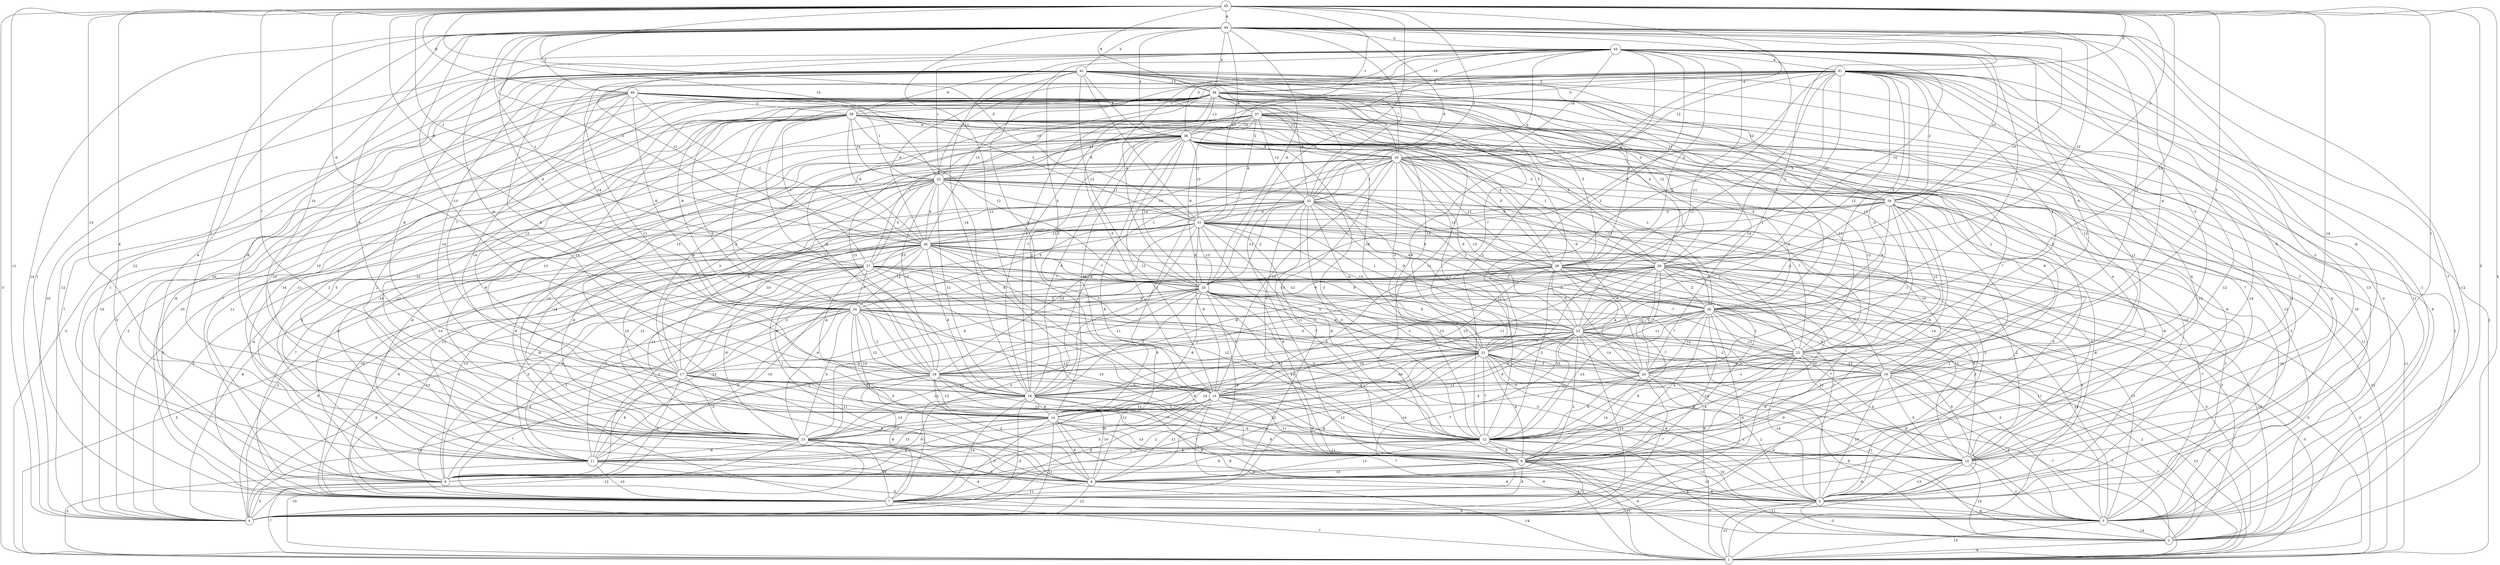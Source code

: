 graph { 
	 fontname="Helvetica,Arial,sans-serif" 
	 node [shape = circle]; 
	 45 -- 1 [label = "-3"];
	 45 -- 2 [label = "5"];
	 45 -- 3 [label = "3"];
	 45 -- 4 [label = "-11"];
	 45 -- 6 [label = "4"];
	 45 -- 9 [label = "-14"];
	 45 -- 10 [label = "1"];
	 45 -- 13 [label = "-13"];
	 45 -- 14 [label = "7"];
	 45 -- 20 [label = "5"];
	 45 -- 23 [label = "13"];
	 45 -- 24 [label = "-6"];
	 45 -- 25 [label = "2"];
	 45 -- 27 [label = "-4"];
	 45 -- 30 [label = "-1"];
	 45 -- 31 [label = "-5"];
	 45 -- 32 [label = "1"];
	 45 -- 33 [label = "13"];
	 45 -- 34 [label = "-3"];
	 45 -- 35 [label = "-4"];
	 45 -- 36 [label = "-1"];
	 45 -- 39 [label = "9"];
	 45 -- 40 [label = "-8"];
	 45 -- 41 [label = "6"];
	 45 -- 44 [label = "8"];
	 44 -- 2 [label = "-12"];
	 44 -- 3 [label = "-7"];
	 44 -- 4 [label = "14"];
	 44 -- 6 [label = "4"];
	 44 -- 9 [label = "-12"];
	 44 -- 10 [label = "-8"];
	 44 -- 13 [label = "2"];
	 44 -- 14 [label = "-4"];
	 44 -- 15 [label = "-11"];
	 44 -- 16 [label = "-6"];
	 44 -- 17 [label = "10"];
	 44 -- 18 [label = "-13"];
	 44 -- 20 [label = "-4"];
	 44 -- 21 [label = "2"];
	 44 -- 22 [label = "-3"];
	 44 -- 23 [label = "-2"];
	 44 -- 25 [label = "-6"];
	 44 -- 27 [label = "1"];
	 44 -- 28 [label = "-10"];
	 44 -- 29 [label = "-12"];
	 44 -- 30 [label = "-3"];
	 44 -- 31 [label = "13"];
	 44 -- 32 [label = "8"];
	 44 -- 36 [label = "4"];
	 44 -- 39 [label = "4"];
	 44 -- 40 [label = "2"];
	 44 -- 42 [label = "3"];
	 44 -- 43 [label = "-2"];
	 43 -- 3 [label = "-1"];
	 43 -- 7 [label = "1"];
	 43 -- 9 [label = "8"];
	 43 -- 10 [label = "-2"];
	 43 -- 12 [label = "8"];
	 43 -- 15 [label = "-3"];
	 43 -- 16 [label = "-14"];
	 43 -- 19 [label = "-3"];
	 43 -- 21 [label = "2"];
	 43 -- 22 [label = "9"];
	 43 -- 23 [label = "-11"];
	 43 -- 24 [label = "9"];
	 43 -- 25 [label = "-9"];
	 43 -- 26 [label = "1"];
	 43 -- 28 [label = "2"];
	 43 -- 29 [label = "14"];
	 43 -- 30 [label = "12"];
	 43 -- 32 [label = "-3"];
	 43 -- 33 [label = "1"];
	 43 -- 34 [label = "10"];
	 43 -- 35 [label = "10"];
	 43 -- 36 [label = "-3"];
	 43 -- 37 [label = "2"];
	 43 -- 39 [label = "-10"];
	 43 -- 41 [label = "6"];
	 42 -- 2 [label = "9"];
	 42 -- 3 [label = "-3"];
	 42 -- 4 [label = "10"];
	 42 -- 7 [label = "-12"];
	 42 -- 8 [label = "-10"];
	 42 -- 11 [label = "-12"];
	 42 -- 12 [label = "2"];
	 42 -- 13 [label = "-8"];
	 42 -- 14 [label = "-14"];
	 42 -- 15 [label = "3"];
	 42 -- 16 [label = "11"];
	 42 -- 17 [label = "-6"];
	 42 -- 18 [label = "8"];
	 42 -- 22 [label = "13"];
	 42 -- 25 [label = "12"];
	 42 -- 26 [label = "-1"];
	 42 -- 28 [label = "5"];
	 42 -- 30 [label = "4"];
	 42 -- 31 [label = "1"];
	 42 -- 32 [label = "-7"];
	 42 -- 34 [label = "12"];
	 42 -- 35 [label = "7"];
	 42 -- 36 [label = "8"];
	 42 -- 38 [label = "9"];
	 42 -- 39 [label = "-13"];
	 41 -- 1 [label = "2"];
	 41 -- 3 [label = "11"];
	 41 -- 4 [label = "-14"];
	 41 -- 5 [label = "-13"];
	 41 -- 7 [label = "-12"];
	 41 -- 8 [label = "6"];
	 41 -- 12 [label = "11"];
	 41 -- 15 [label = "-3"];
	 41 -- 16 [label = "-4"];
	 41 -- 17 [label = "7"];
	 41 -- 20 [label = "-3"];
	 41 -- 21 [label = "11"];
	 41 -- 22 [label = "4"];
	 41 -- 23 [label = "12"];
	 41 -- 24 [label = "14"];
	 41 -- 25 [label = "-9"];
	 41 -- 26 [label = "-5"];
	 41 -- 28 [label = "5"];
	 41 -- 29 [label = "-10"];
	 41 -- 30 [label = "13"];
	 41 -- 33 [label = "-13"];
	 41 -- 34 [label = "2"];
	 41 -- 35 [label = "12"];
	 41 -- 37 [label = "-3"];
	 41 -- 39 [label = "2"];
	 40 -- 4 [label = "7"];
	 40 -- 5 [label = "-11"];
	 40 -- 6 [label = "-1"];
	 40 -- 8 [label = "5"];
	 40 -- 10 [label = "-7"];
	 40 -- 11 [label = "10"];
	 40 -- 12 [label = "11"];
	 40 -- 13 [label = "10"];
	 40 -- 14 [label = "14"];
	 40 -- 24 [label = "8"];
	 40 -- 28 [label = "5"];
	 40 -- 29 [label = "4"];
	 40 -- 30 [label = "-2"];
	 40 -- 31 [label = "3"];
	 40 -- 33 [label = "1"];
	 40 -- 34 [label = "4"];
	 40 -- 35 [label = "-12"];
	 40 -- 38 [label = "-1"];
	 39 -- 1 [label = "-3"];
	 39 -- 3 [label = "10"];
	 39 -- 4 [label = "-10"];
	 39 -- 5 [label = "4"];
	 39 -- 6 [label = "14"];
	 39 -- 7 [label = "-8"];
	 39 -- 8 [label = "2"];
	 39 -- 9 [label = "4"];
	 39 -- 12 [label = "7"];
	 39 -- 14 [label = "-14"];
	 39 -- 16 [label = "-7"];
	 39 -- 17 [label = "12"];
	 39 -- 18 [label = "-6"];
	 39 -- 19 [label = "12"];
	 39 -- 20 [label = "14"];
	 39 -- 21 [label = "-7"];
	 39 -- 24 [label = "-8"];
	 39 -- 28 [label = "5"];
	 39 -- 29 [label = "12"];
	 39 -- 32 [label = "-8"];
	 39 -- 33 [label = "10"];
	 39 -- 34 [label = "11"];
	 39 -- 35 [label = "-2"];
	 39 -- 36 [label = "-12"];
	 39 -- 37 [label = "-6"];
	 39 -- 38 [label = "-1"];
	 38 -- 4 [label = "-5"];
	 38 -- 5 [label = "-6"];
	 38 -- 6 [label = "7"];
	 38 -- 7 [label = "-10"];
	 38 -- 8 [label = "-12"];
	 38 -- 10 [label = "7"];
	 38 -- 11 [label = "-11"];
	 38 -- 13 [label = "10"];
	 38 -- 14 [label = "13"];
	 38 -- 16 [label = "-12"];
	 38 -- 18 [label = "-3"];
	 38 -- 19 [label = "2"];
	 38 -- 20 [label = "-9"];
	 38 -- 21 [label = "-14"];
	 38 -- 22 [label = "13"];
	 38 -- 25 [label = "12"];
	 38 -- 27 [label = "-3"];
	 38 -- 30 [label = "9"];
	 38 -- 33 [label = "14"];
	 38 -- 34 [label = "3"];
	 38 -- 35 [label = "2"];
	 38 -- 36 [label = "9"];
	 37 -- 2 [label = "2"];
	 37 -- 5 [label = "12"];
	 37 -- 11 [label = "2"];
	 37 -- 16 [label = "2"];
	 37 -- 17 [label = "13"];
	 37 -- 18 [label = "-9"];
	 37 -- 19 [label = "5"];
	 37 -- 25 [label = "-9"];
	 37 -- 26 [label = "-5"];
	 37 -- 27 [label = "7"];
	 37 -- 28 [label = "4"];
	 37 -- 29 [label = "5"];
	 37 -- 31 [label = "6"];
	 37 -- 32 [label = "12"];
	 37 -- 33 [label = "-11"];
	 37 -- 36 [label = "-10"];
	 36 -- 1 [label = "-8"];
	 36 -- 2 [label = "11"];
	 36 -- 3 [label = "3"];
	 36 -- 4 [label = "2"];
	 36 -- 5 [label = "-12"];
	 36 -- 6 [label = "-11"];
	 36 -- 7 [label = "-8"];
	 36 -- 8 [label = "8"];
	 36 -- 10 [label = "-12"];
	 36 -- 11 [label = "-14"];
	 36 -- 12 [label = "-3"];
	 36 -- 13 [label = "-9"];
	 36 -- 14 [label = "-10"];
	 36 -- 15 [label = "-12"];
	 36 -- 16 [label = "6"];
	 36 -- 17 [label = "8"];
	 36 -- 18 [label = "13"];
	 36 -- 21 [label = "-10"];
	 36 -- 22 [label = "-4"];
	 36 -- 25 [label = "-14"];
	 36 -- 26 [label = "-1"];
	 36 -- 28 [label = "-5"];
	 36 -- 29 [label = "-1"];
	 36 -- 31 [label = "13"];
	 36 -- 33 [label = "9"];
	 36 -- 35 [label = "6"];
	 35 -- 1 [label = "11"];
	 35 -- 6 [label = "3"];
	 35 -- 7 [label = "6"];
	 35 -- 8 [label = "11"];
	 35 -- 12 [label = "-11"];
	 35 -- 13 [label = "-13"];
	 35 -- 14 [label = "1"];
	 35 -- 15 [label = "-14"];
	 35 -- 16 [label = "-4"];
	 35 -- 17 [label = "3"];
	 35 -- 19 [label = "-8"];
	 35 -- 21 [label = "-3"];
	 35 -- 22 [label = "12"];
	 35 -- 23 [label = "6"];
	 35 -- 26 [label = "-11"];
	 35 -- 28 [label = "-12"];
	 35 -- 29 [label = "9"];
	 35 -- 30 [label = "13"];
	 35 -- 32 [label = "1"];
	 35 -- 33 [label = "12"];
	 35 -- 34 [label = "-3"];
	 34 -- 1 [label = "-12"];
	 34 -- 3 [label = "-10"];
	 34 -- 4 [label = "1"];
	 34 -- 9 [label = "-14"];
	 34 -- 10 [label = "-8"];
	 34 -- 11 [label = "-14"];
	 34 -- 12 [label = "-9"];
	 34 -- 20 [label = "-1"];
	 34 -- 22 [label = "12"];
	 34 -- 23 [label = "-2"];
	 34 -- 24 [label = "3"];
	 34 -- 26 [label = "-9"];
	 34 -- 30 [label = "1"];
	 34 -- 31 [label = "-5"];
	 33 -- 4 [label = "3"];
	 33 -- 5 [label = "5"];
	 33 -- 6 [label = "-2"];
	 33 -- 7 [label = "-4"];
	 33 -- 8 [label = "10"];
	 33 -- 13 [label = "-14"];
	 33 -- 15 [label = "-8"];
	 33 -- 16 [label = "11"];
	 33 -- 17 [label = "-5"];
	 33 -- 18 [label = "13"];
	 33 -- 22 [label = "7"];
	 33 -- 23 [label = "-4"];
	 33 -- 26 [label = "13"];
	 33 -- 27 [label = "5"];
	 33 -- 28 [label = "12"];
	 33 -- 30 [label = "8"];
	 33 -- 31 [label = "-3"];
	 33 -- 32 [label = "11"];
	 32 -- 3 [label = "2"];
	 32 -- 4 [label = "5"];
	 32 -- 5 [label = "-5"];
	 32 -- 7 [label = "7"];
	 32 -- 9 [label = "-7"];
	 32 -- 12 [label = "-3"];
	 32 -- 13 [label = "-8"];
	 32 -- 15 [label = "7"];
	 32 -- 17 [label = "-10"];
	 32 -- 20 [label = "3"];
	 32 -- 21 [label = "-6"];
	 32 -- 22 [label = "-1"];
	 32 -- 23 [label = "-9"];
	 32 -- 25 [label = "-2"];
	 32 -- 26 [label = "2"];
	 32 -- 30 [label = "-1"];
	 32 -- 31 [label = "-9"];
	 31 -- 2 [label = "3"];
	 31 -- 3 [label = "-7"];
	 31 -- 4 [label = "-8"];
	 31 -- 7 [label = "-10"];
	 31 -- 9 [label = "9"];
	 31 -- 10 [label = "-5"];
	 31 -- 11 [label = "13"];
	 31 -- 12 [label = "-6"];
	 31 -- 13 [label = "-12"];
	 31 -- 15 [label = "8"];
	 31 -- 16 [label = "-7"];
	 31 -- 17 [label = "2"];
	 31 -- 18 [label = "-13"];
	 31 -- 19 [label = "-10"];
	 31 -- 21 [label = "-12"];
	 31 -- 23 [label = "13"];
	 31 -- 25 [label = "-13"];
	 31 -- 26 [label = "1"];
	 31 -- 28 [label = "8"];
	 31 -- 30 [label = "11"];
	 30 -- 4 [label = "-2"];
	 30 -- 5 [label = "3"];
	 30 -- 6 [label = "-13"];
	 30 -- 7 [label = "6"];
	 30 -- 8 [label = "1"];
	 30 -- 10 [label = "-2"];
	 30 -- 11 [label = "-8"];
	 30 -- 12 [label = "5"];
	 30 -- 13 [label = "-11"];
	 30 -- 14 [label = "8"];
	 30 -- 16 [label = "6"];
	 30 -- 20 [label = "3"];
	 30 -- 21 [label = "5"];
	 30 -- 23 [label = "9"];
	 30 -- 24 [label = "12"];
	 30 -- 25 [label = "7"];
	 30 -- 27 [label = "-13"];
	 30 -- 29 [label = "6"];
	 29 -- 1 [label = "-2"];
	 29 -- 2 [label = "-10"];
	 29 -- 5 [label = "9"];
	 29 -- 6 [label = "-10"];
	 29 -- 7 [label = "-3"];
	 29 -- 8 [label = "7"];
	 29 -- 9 [label = "-10"];
	 29 -- 10 [label = "9"];
	 29 -- 11 [label = "-7"];
	 29 -- 12 [label = "-7"];
	 29 -- 13 [label = "-4"];
	 29 -- 15 [label = "-11"];
	 29 -- 16 [label = "-2"];
	 29 -- 18 [label = "-8"];
	 29 -- 19 [label = "-7"];
	 29 -- 20 [label = "3"];
	 29 -- 23 [label = "-8"];
	 29 -- 24 [label = "9"];
	 29 -- 25 [label = "-1"];
	 29 -- 26 [label = "-2"];
	 28 -- 1 [label = "-3"];
	 28 -- 2 [label = "-3"];
	 28 -- 3 [label = "13"];
	 28 -- 6 [label = "-2"];
	 28 -- 9 [label = "-7"];
	 28 -- 10 [label = "11"];
	 28 -- 12 [label = "-2"];
	 28 -- 14 [label = "5"];
	 28 -- 15 [label = "13"];
	 28 -- 17 [label = "-5"];
	 28 -- 20 [label = "-4"];
	 28 -- 22 [label = "-7"];
	 28 -- 23 [label = "-5"];
	 28 -- 25 [label = "-13"];
	 27 -- 1 [label = "5"];
	 27 -- 3 [label = "11"];
	 27 -- 4 [label = "9"];
	 27 -- 5 [label = "7"];
	 27 -- 6 [label = "3"];
	 27 -- 7 [label = "-13"];
	 27 -- 9 [label = "-13"];
	 27 -- 11 [label = "-6"];
	 27 -- 12 [label = "12"];
	 27 -- 13 [label = "-8"];
	 27 -- 18 [label = "-6"];
	 27 -- 21 [label = "1"];
	 27 -- 23 [label = "5"];
	 27 -- 24 [label = "7"];
	 27 -- 25 [label = "7"];
	 27 -- 26 [label = "-13"];
	 26 -- 1 [label = "-5"];
	 26 -- 4 [label = "-6"];
	 26 -- 5 [label = "9"];
	 26 -- 6 [label = "14"];
	 26 -- 8 [label = "14"];
	 26 -- 9 [label = "-4"];
	 26 -- 10 [label = "12"];
	 26 -- 11 [label = "-2"];
	 26 -- 12 [label = "-13"];
	 26 -- 13 [label = "9"];
	 26 -- 18 [label = "1"];
	 26 -- 19 [label = "-8"];
	 26 -- 20 [label = "-14"];
	 26 -- 21 [label = "-11"];
	 26 -- 22 [label = "1"];
	 26 -- 23 [label = "12"];
	 25 -- 1 [label = "9"];
	 25 -- 3 [label = "-14"];
	 25 -- 6 [label = "1"];
	 25 -- 8 [label = "-4"];
	 25 -- 9 [label = "4"];
	 25 -- 11 [label = "-13"];
	 25 -- 12 [label = "-3"];
	 25 -- 13 [label = "6"];
	 25 -- 14 [label = "-8"];
	 25 -- 16 [label = "3"];
	 25 -- 17 [label = "9"];
	 25 -- 18 [label = "11"];
	 25 -- 19 [label = "7"];
	 25 -- 20 [label = "13"];
	 25 -- 21 [label = "-7"];
	 25 -- 23 [label = "9"];
	 25 -- 24 [label = "-6"];
	 24 -- 3 [label = "3"];
	 24 -- 4 [label = "8"];
	 24 -- 5 [label = "-3"];
	 24 -- 7 [label = "4"];
	 24 -- 8 [label = "5"];
	 24 -- 11 [label = "4"];
	 24 -- 12 [label = "-13"];
	 24 -- 13 [label = "5"];
	 24 -- 14 [label = "-14"];
	 24 -- 16 [label = "12"];
	 24 -- 18 [label = "-2"];
	 24 -- 22 [label = "-3"];
	 24 -- 23 [label = "-6"];
	 23 -- 1 [label = "6"];
	 23 -- 2 [label = "2"];
	 23 -- 3 [label = "-9"];
	 23 -- 4 [label = "-14"];
	 23 -- 7 [label = "-7"];
	 23 -- 8 [label = "2"];
	 23 -- 11 [label = "-12"];
	 23 -- 12 [label = "11"];
	 23 -- 14 [label = "9"];
	 23 -- 15 [label = "-5"];
	 23 -- 16 [label = "-12"];
	 23 -- 18 [label = "9"];
	 23 -- 19 [label = "-2"];
	 23 -- 20 [label = "-14"];
	 23 -- 21 [label = "7"];
	 23 -- 22 [label = "-12"];
	 22 -- 1 [label = "13"];
	 22 -- 5 [label = "-14"];
	 22 -- 9 [label = "4"];
	 22 -- 10 [label = "4"];
	 22 -- 12 [label = "8"];
	 22 -- 16 [label = "-1"];
	 22 -- 17 [label = "1"];
	 22 -- 18 [label = "1"];
	 22 -- 19 [label = "-13"];
	 22 -- 20 [label = "-9"];
	 21 -- 1 [label = "-7"];
	 21 -- 2 [label = "-11"];
	 21 -- 3 [label = "-1"];
	 21 -- 4 [label = "2"];
	 21 -- 5 [label = "-6"];
	 21 -- 6 [label = "12"];
	 21 -- 7 [label = "8"];
	 21 -- 9 [label = "9"];
	 21 -- 10 [label = "5"];
	 21 -- 12 [label = "7"];
	 21 -- 13 [label = "-9"];
	 21 -- 14 [label = "4"];
	 21 -- 15 [label = "-10"];
	 21 -- 18 [label = "10"];
	 21 -- 19 [label = "-10"];
	 21 -- 20 [label = "3"];
	 20 -- 2 [label = "9"];
	 20 -- 5 [label = "2"];
	 20 -- 6 [label = "-4"];
	 20 -- 7 [label = "-7"];
	 20 -- 9 [label = "14"];
	 20 -- 12 [label = "6"];
	 20 -- 15 [label = "-3"];
	 19 -- 1 [label = "7"];
	 19 -- 2 [label = "7"];
	 19 -- 3 [label = "8"];
	 19 -- 4 [label = "-4"];
	 19 -- 5 [label = "14"];
	 19 -- 9 [label = "-9"];
	 19 -- 10 [label = "5"];
	 19 -- 12 [label = "6"];
	 19 -- 14 [label = "4"];
	 19 -- 16 [label = "11"];
	 18 -- 4 [label = "-14"];
	 18 -- 7 [label = "-6"];
	 18 -- 8 [label = "-2"];
	 18 -- 9 [label = "-7"];
	 18 -- 10 [label = "-10"];
	 18 -- 12 [label = "12"];
	 18 -- 13 [label = "-11"];
	 18 -- 14 [label = "-12"];
	 18 -- 15 [label = "3"];
	 17 -- 5 [label = "7"];
	 17 -- 6 [label = "-3"];
	 17 -- 7 [label = "7"];
	 17 -- 8 [label = "9"];
	 17 -- 11 [label = "8"];
	 17 -- 12 [label = "12"];
	 17 -- 13 [label = "-3"];
	 17 -- 15 [label = "12"];
	 17 -- 16 [label = "12"];
	 16 -- 3 [label = "7"];
	 16 -- 4 [label = "-3"];
	 16 -- 5 [label = "8"];
	 16 -- 6 [label = "-9"];
	 16 -- 7 [label = "14"];
	 16 -- 8 [label = "-10"];
	 16 -- 9 [label = "-6"];
	 16 -- 13 [label = "-13"];
	 16 -- 14 [label = "-6"];
	 15 -- 1 [label = "6"];
	 15 -- 2 [label = "-11"];
	 15 -- 6 [label = "5"];
	 15 -- 7 [label = "6"];
	 15 -- 8 [label = "-11"];
	 15 -- 9 [label = "-11"];
	 15 -- 10 [label = "10"];
	 15 -- 11 [label = "10"];
	 15 -- 12 [label = "12"];
	 15 -- 13 [label = "12"];
	 15 -- 14 [label = "5"];
	 14 -- 2 [label = "-9"];
	 14 -- 4 [label = "11"];
	 14 -- 5 [label = "-9"];
	 14 -- 6 [label = "4"];
	 14 -- 7 [label = "3"];
	 14 -- 8 [label = "8"];
	 14 -- 9 [label = "-13"];
	 14 -- 10 [label = "9"];
	 14 -- 11 [label = "13"];
	 14 -- 12 [label = "-5"];
	 14 -- 13 [label = "14"];
	 13 -- 1 [label = "-10"];
	 13 -- 3 [label = "-4"];
	 13 -- 4 [label = "-12"];
	 13 -- 5 [label = "4"];
	 13 -- 7 [label = "-8"];
	 13 -- 9 [label = "4"];
	 13 -- 10 [label = "-11"];
	 13 -- 11 [label = "6"];
	 12 -- 1 [label = "-4"];
	 12 -- 2 [label = "4"];
	 12 -- 5 [label = "10"];
	 12 -- 6 [label = "9"];
	 12 -- 8 [label = "13"];
	 12 -- 9 [label = "9"];
	 12 -- 11 [label = "-1"];
	 11 -- 1 [label = "-3"];
	 11 -- 3 [label = "-5"];
	 11 -- 7 [label = "-10"];
	 11 -- 8 [label = "5"];
	 10 -- 1 [label = "-11"];
	 10 -- 2 [label = "10"];
	 10 -- 3 [label = "-1"];
	 10 -- 5 [label = "-13"];
	 10 -- 7 [label = "-6"];
	 9 -- 1 [label = "11"];
	 9 -- 3 [label = "6"];
	 9 -- 4 [label = "2"];
	 9 -- 5 [label = "-12"];
	 9 -- 6 [label = "9"];
	 9 -- 7 [label = "8"];
	 9 -- 8 [label = "13"];
	 8 -- 1 [label = "-14"];
	 8 -- 4 [label = "-12"];
	 8 -- 5 [label = "-4"];
	 8 -- 7 [label = "11"];
	 7 -- 1 [label = "7"];
	 7 -- 3 [label = "9"];
	 6 -- 1 [label = "-7"];
	 6 -- 4 [label = "3"];
	 5 -- 1 [label = "-12"];
	 5 -- 2 [label = "-3"];
	 5 -- 3 [label = "-6"];
	 5 -- 4 [label = "7"];
	 3 -- 1 [label = "13"];
	 3 -- 2 [label = "14"];
	 2 -- 1 [label = "-8"];
	 1;
	 2;
	 3;
	 4;
	 5;
	 6;
	 7;
	 8;
	 9;
	 10;
	 11;
	 12;
	 13;
	 14;
	 15;
	 16;
	 17;
	 18;
	 19;
	 20;
	 21;
	 22;
	 23;
	 24;
	 25;
	 26;
	 27;
	 28;
	 29;
	 30;
	 31;
	 32;
	 33;
	 34;
	 35;
	 36;
	 37;
	 38;
	 39;
	 40;
	 41;
	 42;
	 43;
	 44;
	 45;
}
